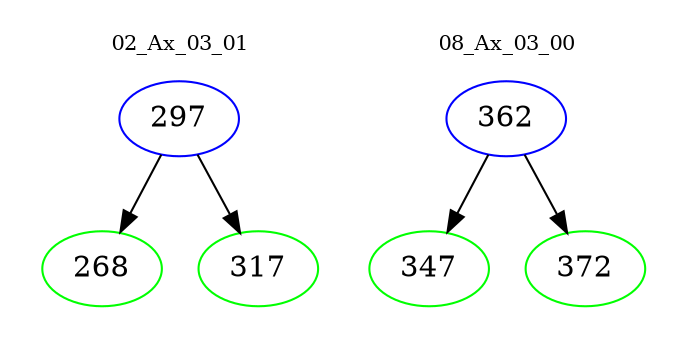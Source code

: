 digraph{
subgraph cluster_0 {
color = white
label = "02_Ax_03_01";
fontsize=10;
T0_297 [label="297", color="blue"]
T0_297 -> T0_268 [color="black"]
T0_268 [label="268", color="green"]
T0_297 -> T0_317 [color="black"]
T0_317 [label="317", color="green"]
}
subgraph cluster_1 {
color = white
label = "08_Ax_03_00";
fontsize=10;
T1_362 [label="362", color="blue"]
T1_362 -> T1_347 [color="black"]
T1_347 [label="347", color="green"]
T1_362 -> T1_372 [color="black"]
T1_372 [label="372", color="green"]
}
}
